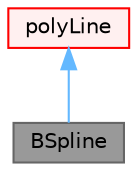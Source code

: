digraph "BSpline"
{
 // LATEX_PDF_SIZE
  bgcolor="transparent";
  edge [fontname=Helvetica,fontsize=10,labelfontname=Helvetica,labelfontsize=10];
  node [fontname=Helvetica,fontsize=10,shape=box,height=0.2,width=0.4];
  Node1 [id="Node000001",label="BSpline",height=0.2,width=0.4,color="gray40", fillcolor="grey60", style="filled", fontcolor="black",tooltip="An implementation of B-splines."];
  Node2 -> Node1 [id="edge1_Node000001_Node000002",dir="back",color="steelblue1",style="solid",tooltip=" "];
  Node2 [id="Node000002",label="polyLine",height=0.2,width=0.4,color="red", fillcolor="#FFF0F0", style="filled",URL="$classFoam_1_1polyLine.html",tooltip="A series of straight line segments, which can also be interpreted as a series of control points for s..."];
}
